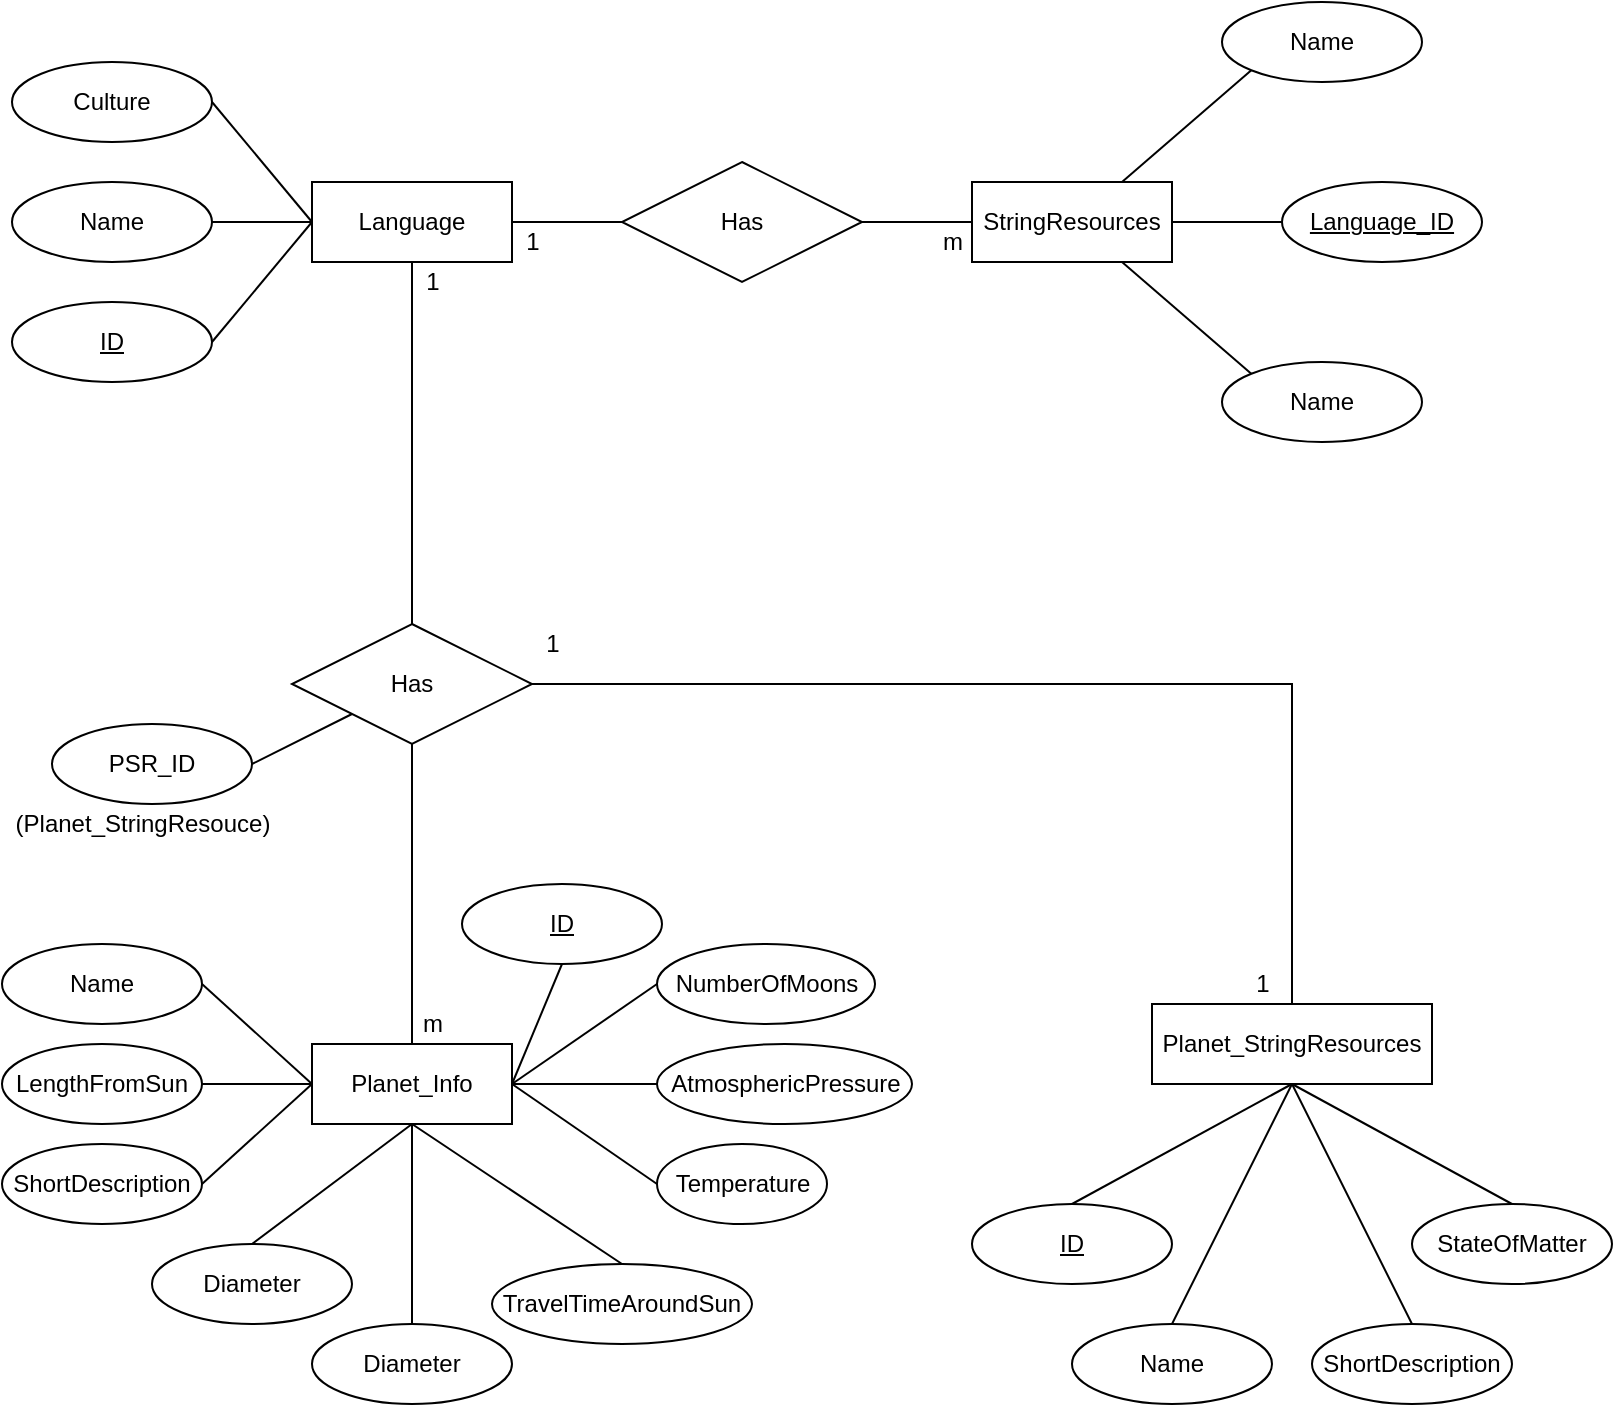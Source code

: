 <mxfile version="16.5.1" type="device"><diagram id="R2lEEEUBdFMjLlhIrx00" name="Page-1"><mxGraphModel dx="1504" dy="754" grid="1" gridSize="10" guides="1" tooltips="1" connect="1" arrows="1" fold="1" page="1" pageScale="1" pageWidth="850" pageHeight="1100" math="0" shadow="0" extFonts="Permanent Marker^https://fonts.googleapis.com/css?family=Permanent+Marker"><root><mxCell id="0"/><mxCell id="1" parent="0"/><mxCell id="aOW0xpbUSgIqvFBtogcx-1" value="Language" style="whiteSpace=wrap;html=1;align=center;" parent="1" vertex="1"><mxGeometry x="170" y="220" width="100" height="40" as="geometry"/></mxCell><mxCell id="aOW0xpbUSgIqvFBtogcx-3" value="Culture" style="ellipse;whiteSpace=wrap;html=1;align=center;" parent="1" vertex="1"><mxGeometry x="20" y="160" width="100" height="40" as="geometry"/></mxCell><mxCell id="aOW0xpbUSgIqvFBtogcx-4" value="Name" style="ellipse;whiteSpace=wrap;html=1;align=center;" parent="1" vertex="1"><mxGeometry x="20" y="220" width="100" height="40" as="geometry"/></mxCell><mxCell id="aOW0xpbUSgIqvFBtogcx-6" value="" style="endArrow=none;html=1;rounded=0;exitX=1;exitY=0.5;exitDx=0;exitDy=0;entryX=0;entryY=0.5;entryDx=0;entryDy=0;" parent="1" source="aOW0xpbUSgIqvFBtogcx-3" target="aOW0xpbUSgIqvFBtogcx-1" edge="1"><mxGeometry width="50" height="50" relative="1" as="geometry"><mxPoint x="130" y="250" as="sourcePoint"/><mxPoint x="180" y="200" as="targetPoint"/></mxGeometry></mxCell><mxCell id="aOW0xpbUSgIqvFBtogcx-7" value="" style="endArrow=none;html=1;rounded=0;entryX=0;entryY=0.5;entryDx=0;entryDy=0;exitX=1;exitY=0.5;exitDx=0;exitDy=0;" parent="1" source="aOW0xpbUSgIqvFBtogcx-4" target="aOW0xpbUSgIqvFBtogcx-1" edge="1"><mxGeometry width="50" height="50" relative="1" as="geometry"><mxPoint x="130" y="340" as="sourcePoint"/><mxPoint x="180" y="290" as="targetPoint"/></mxGeometry></mxCell><mxCell id="aOW0xpbUSgIqvFBtogcx-8" value="StringResources" style="whiteSpace=wrap;html=1;align=center;" parent="1" vertex="1"><mxGeometry x="500" y="220" width="100" height="40" as="geometry"/></mxCell><mxCell id="aOW0xpbUSgIqvFBtogcx-10" value="&lt;u&gt;Language_ID&lt;/u&gt;" style="ellipse;whiteSpace=wrap;html=1;align=center;" parent="1" vertex="1"><mxGeometry x="655" y="220" width="100" height="40" as="geometry"/></mxCell><mxCell id="aOW0xpbUSgIqvFBtogcx-11" value="" style="endArrow=none;html=1;rounded=0;entryX=0;entryY=0.5;entryDx=0;entryDy=0;exitX=1;exitY=0.5;exitDx=0;exitDy=0;" parent="1" source="aOW0xpbUSgIqvFBtogcx-8" target="aOW0xpbUSgIqvFBtogcx-10" edge="1"><mxGeometry width="50" height="50" relative="1" as="geometry"><mxPoint x="595" y="340" as="sourcePoint"/><mxPoint x="645" y="290" as="targetPoint"/></mxGeometry></mxCell><mxCell id="aOW0xpbUSgIqvFBtogcx-12" value="Name" style="ellipse;whiteSpace=wrap;html=1;align=center;" parent="1" vertex="1"><mxGeometry x="625" y="310" width="100" height="40" as="geometry"/></mxCell><mxCell id="aOW0xpbUSgIqvFBtogcx-13" value="" style="endArrow=none;html=1;rounded=0;entryX=0.75;entryY=1;entryDx=0;entryDy=0;exitX=0;exitY=0;exitDx=0;exitDy=0;" parent="1" source="aOW0xpbUSgIqvFBtogcx-12" target="aOW0xpbUSgIqvFBtogcx-8" edge="1"><mxGeometry width="50" height="50" relative="1" as="geometry"><mxPoint x="615" y="350" as="sourcePoint"/><mxPoint x="665" y="300" as="targetPoint"/></mxGeometry></mxCell><mxCell id="aOW0xpbUSgIqvFBtogcx-14" value="Name" style="ellipse;whiteSpace=wrap;html=1;align=center;" parent="1" vertex="1"><mxGeometry x="625" y="130" width="100" height="40" as="geometry"/></mxCell><mxCell id="aOW0xpbUSgIqvFBtogcx-15" value="" style="endArrow=none;html=1;rounded=0;entryX=0;entryY=1;entryDx=0;entryDy=0;exitX=0.75;exitY=0;exitDx=0;exitDy=0;" parent="1" source="aOW0xpbUSgIqvFBtogcx-8" target="aOW0xpbUSgIqvFBtogcx-14" edge="1"><mxGeometry width="50" height="50" relative="1" as="geometry"><mxPoint x="535" y="210" as="sourcePoint"/><mxPoint x="585" y="160" as="targetPoint"/></mxGeometry></mxCell><mxCell id="aOW0xpbUSgIqvFBtogcx-16" value="Has" style="shape=rhombus;perimeter=rhombusPerimeter;whiteSpace=wrap;html=1;align=center;" parent="1" vertex="1"><mxGeometry x="325" y="210" width="120" height="60" as="geometry"/></mxCell><mxCell id="aOW0xpbUSgIqvFBtogcx-17" value="" style="endArrow=none;html=1;rounded=0;entryX=1;entryY=0.5;entryDx=0;entryDy=0;exitX=0;exitY=0.5;exitDx=0;exitDy=0;" parent="1" source="aOW0xpbUSgIqvFBtogcx-16" target="aOW0xpbUSgIqvFBtogcx-1" edge="1"><mxGeometry width="50" height="50" relative="1" as="geometry"><mxPoint x="300" y="410" as="sourcePoint"/><mxPoint x="350" y="360" as="targetPoint"/></mxGeometry></mxCell><mxCell id="aOW0xpbUSgIqvFBtogcx-18" value="" style="endArrow=none;html=1;rounded=0;entryX=0;entryY=0.5;entryDx=0;entryDy=0;exitX=1;exitY=0.5;exitDx=0;exitDy=0;" parent="1" source="aOW0xpbUSgIqvFBtogcx-16" target="aOW0xpbUSgIqvFBtogcx-8" edge="1"><mxGeometry width="50" height="50" relative="1" as="geometry"><mxPoint x="430" y="320" as="sourcePoint"/><mxPoint x="480" y="270" as="targetPoint"/></mxGeometry></mxCell><mxCell id="xU6iHoTOj_Qr66WEpgHz-1" value="Planet_Info" style="whiteSpace=wrap;html=1;align=center;" parent="1" vertex="1"><mxGeometry x="170" y="651" width="100" height="40" as="geometry"/></mxCell><mxCell id="xU6iHoTOj_Qr66WEpgHz-2" value="Has" style="shape=rhombus;perimeter=rhombusPerimeter;whiteSpace=wrap;html=1;align=center;" parent="1" vertex="1"><mxGeometry x="160" y="441" width="120" height="60" as="geometry"/></mxCell><mxCell id="xU6iHoTOj_Qr66WEpgHz-3" value="" style="endArrow=none;html=1;rounded=0;entryX=0.5;entryY=1;entryDx=0;entryDy=0;exitX=0.5;exitY=0;exitDx=0;exitDy=0;endFill=0;" parent="1" source="xU6iHoTOj_Qr66WEpgHz-2" target="aOW0xpbUSgIqvFBtogcx-1" edge="1"><mxGeometry width="50" height="50" relative="1" as="geometry"><mxPoint x="150" y="370" as="sourcePoint"/><mxPoint x="200" y="320" as="targetPoint"/></mxGeometry></mxCell><mxCell id="xU6iHoTOj_Qr66WEpgHz-4" value="" style="endArrow=none;html=1;rounded=0;entryX=0.5;entryY=1;entryDx=0;entryDy=0;exitX=0.5;exitY=0;exitDx=0;exitDy=0;" parent="1" source="xU6iHoTOj_Qr66WEpgHz-1" target="xU6iHoTOj_Qr66WEpgHz-2" edge="1"><mxGeometry width="50" height="50" relative="1" as="geometry"><mxPoint x="210" y="651" as="sourcePoint"/><mxPoint x="220" y="551" as="targetPoint"/></mxGeometry></mxCell><mxCell id="xU6iHoTOj_Qr66WEpgHz-6" value="Name" style="ellipse;whiteSpace=wrap;html=1;align=center;" parent="1" vertex="1"><mxGeometry x="15" y="601" width="100" height="40" as="geometry"/></mxCell><mxCell id="xU6iHoTOj_Qr66WEpgHz-7" value="LengthFromSun" style="ellipse;whiteSpace=wrap;html=1;align=center;" parent="1" vertex="1"><mxGeometry x="15" y="651" width="100" height="40" as="geometry"/></mxCell><mxCell id="xU6iHoTOj_Qr66WEpgHz-8" value="ShortDescription" style="ellipse;whiteSpace=wrap;html=1;align=center;" parent="1" vertex="1"><mxGeometry x="15" y="701" width="100" height="40" as="geometry"/></mxCell><mxCell id="xU6iHoTOj_Qr66WEpgHz-9" value="Diameter" style="ellipse;whiteSpace=wrap;html=1;align=center;" parent="1" vertex="1"><mxGeometry x="170" y="791" width="100" height="40" as="geometry"/></mxCell><mxCell id="xU6iHoTOj_Qr66WEpgHz-10" value="TravelTimeAroundSun" style="ellipse;whiteSpace=wrap;html=1;align=center;" parent="1" vertex="1"><mxGeometry x="260" y="761" width="130" height="40" as="geometry"/></mxCell><mxCell id="xU6iHoTOj_Qr66WEpgHz-11" value="Temperature" style="ellipse;whiteSpace=wrap;html=1;align=center;" parent="1" vertex="1"><mxGeometry x="342.5" y="701" width="85" height="40" as="geometry"/></mxCell><mxCell id="xU6iHoTOj_Qr66WEpgHz-12" value="AtmosphericPressure" style="ellipse;whiteSpace=wrap;html=1;align=center;" parent="1" vertex="1"><mxGeometry x="342.5" y="651" width="127.5" height="40" as="geometry"/></mxCell><mxCell id="xU6iHoTOj_Qr66WEpgHz-13" value="NumberOfMoons" style="ellipse;whiteSpace=wrap;html=1;align=center;" parent="1" vertex="1"><mxGeometry x="342.5" y="601" width="109" height="40" as="geometry"/></mxCell><mxCell id="xU6iHoTOj_Qr66WEpgHz-14" value="" style="endArrow=none;html=1;rounded=0;entryX=0;entryY=0.5;entryDx=0;entryDy=0;" parent="1" target="xU6iHoTOj_Qr66WEpgHz-13" edge="1"><mxGeometry width="50" height="50" relative="1" as="geometry"><mxPoint x="270" y="671" as="sourcePoint"/><mxPoint x="330" y="621" as="targetPoint"/></mxGeometry></mxCell><mxCell id="xU6iHoTOj_Qr66WEpgHz-15" value="" style="endArrow=none;html=1;rounded=0;exitX=1;exitY=0.5;exitDx=0;exitDy=0;entryX=0;entryY=0.5;entryDx=0;entryDy=0;" parent="1" source="xU6iHoTOj_Qr66WEpgHz-1" target="xU6iHoTOj_Qr66WEpgHz-12" edge="1"><mxGeometry width="50" height="50" relative="1" as="geometry"><mxPoint x="280" y="671" as="sourcePoint"/><mxPoint x="371.0" y="661" as="targetPoint"/></mxGeometry></mxCell><mxCell id="xU6iHoTOj_Qr66WEpgHz-16" value="" style="endArrow=none;html=1;rounded=0;entryX=0;entryY=0.5;entryDx=0;entryDy=0;" parent="1" target="xU6iHoTOj_Qr66WEpgHz-11" edge="1"><mxGeometry width="50" height="50" relative="1" as="geometry"><mxPoint x="270" y="671" as="sourcePoint"/><mxPoint x="352.5" y="706" as="targetPoint"/></mxGeometry></mxCell><mxCell id="xU6iHoTOj_Qr66WEpgHz-17" value="" style="endArrow=none;html=1;rounded=0;exitX=0.5;exitY=0;exitDx=0;exitDy=0;entryX=0.5;entryY=1;entryDx=0;entryDy=0;" parent="1" source="xU6iHoTOj_Qr66WEpgHz-9" target="xU6iHoTOj_Qr66WEpgHz-1" edge="1"><mxGeometry width="50" height="50" relative="1" as="geometry"><mxPoint x="200" y="791" as="sourcePoint"/><mxPoint x="250" y="741" as="targetPoint"/></mxGeometry></mxCell><mxCell id="xU6iHoTOj_Qr66WEpgHz-18" value="" style="endArrow=none;html=1;rounded=0;exitX=0.5;exitY=0;exitDx=0;exitDy=0;entryX=0.5;entryY=1;entryDx=0;entryDy=0;" parent="1" source="xU6iHoTOj_Qr66WEpgHz-10" target="xU6iHoTOj_Qr66WEpgHz-1" edge="1"><mxGeometry width="50" height="50" relative="1" as="geometry"><mxPoint x="270" y="781" as="sourcePoint"/><mxPoint x="320" y="731" as="targetPoint"/></mxGeometry></mxCell><mxCell id="xU6iHoTOj_Qr66WEpgHz-19" value="" style="endArrow=none;html=1;rounded=0;exitX=1;exitY=0.5;exitDx=0;exitDy=0;entryX=0;entryY=0.5;entryDx=0;entryDy=0;" parent="1" source="xU6iHoTOj_Qr66WEpgHz-8" target="xU6iHoTOj_Qr66WEpgHz-1" edge="1"><mxGeometry width="50" height="50" relative="1" as="geometry"><mxPoint x="180" y="761" as="sourcePoint"/><mxPoint x="230" y="711" as="targetPoint"/></mxGeometry></mxCell><mxCell id="xU6iHoTOj_Qr66WEpgHz-20" value="" style="endArrow=none;html=1;rounded=0;exitX=1;exitY=0.5;exitDx=0;exitDy=0;entryX=0;entryY=0.5;entryDx=0;entryDy=0;" parent="1" source="xU6iHoTOj_Qr66WEpgHz-7" target="xU6iHoTOj_Qr66WEpgHz-1" edge="1"><mxGeometry width="50" height="50" relative="1" as="geometry"><mxPoint x="180" y="761" as="sourcePoint"/><mxPoint x="230" y="711" as="targetPoint"/></mxGeometry></mxCell><mxCell id="xU6iHoTOj_Qr66WEpgHz-21" value="" style="endArrow=none;html=1;rounded=0;exitX=1;exitY=0.5;exitDx=0;exitDy=0;entryX=0;entryY=0.5;entryDx=0;entryDy=0;" parent="1" source="xU6iHoTOj_Qr66WEpgHz-6" target="xU6iHoTOj_Qr66WEpgHz-1" edge="1"><mxGeometry width="50" height="50" relative="1" as="geometry"><mxPoint x="90" y="661" as="sourcePoint"/><mxPoint x="140" y="611" as="targetPoint"/></mxGeometry></mxCell><mxCell id="GjABCVVUCdE-QCtc_fq_-2" style="rounded=0;orthogonalLoop=1;jettySize=auto;html=1;exitX=1;exitY=0.5;exitDx=0;exitDy=0;entryX=0;entryY=0.5;entryDx=0;entryDy=0;endArrow=none;endFill=0;" parent="1" source="GjABCVVUCdE-QCtc_fq_-1" target="aOW0xpbUSgIqvFBtogcx-1" edge="1"><mxGeometry relative="1" as="geometry"/></mxCell><mxCell id="GjABCVVUCdE-QCtc_fq_-1" value="&lt;u&gt;ID&lt;/u&gt;" style="ellipse;whiteSpace=wrap;html=1;align=center;" parent="1" vertex="1"><mxGeometry x="20" y="280" width="100" height="40" as="geometry"/></mxCell><mxCell id="GjABCVVUCdE-QCtc_fq_-3" value="1" style="text;html=1;align=center;verticalAlign=middle;resizable=0;points=[];autosize=1;strokeColor=none;fillColor=none;" parent="1" vertex="1"><mxGeometry x="220" y="260" width="20" height="20" as="geometry"/></mxCell><mxCell id="GjABCVVUCdE-QCtc_fq_-4" value="m" style="text;html=1;align=center;verticalAlign=middle;resizable=0;points=[];autosize=1;strokeColor=none;fillColor=none;" parent="1" vertex="1"><mxGeometry x="215" y="631" width="30" height="20" as="geometry"/></mxCell><mxCell id="GjABCVVUCdE-QCtc_fq_-5" value="1" style="text;html=1;align=center;verticalAlign=middle;resizable=0;points=[];autosize=1;strokeColor=none;fillColor=none;" parent="1" vertex="1"><mxGeometry x="270" y="240" width="20" height="20" as="geometry"/></mxCell><mxCell id="GjABCVVUCdE-QCtc_fq_-6" value="m" style="text;html=1;align=center;verticalAlign=middle;resizable=0;points=[];autosize=1;strokeColor=none;fillColor=none;" parent="1" vertex="1"><mxGeometry x="475" y="240" width="30" height="20" as="geometry"/></mxCell><mxCell id="7mJ9DPT5Pc15gqaAs0-d-1" value="Diameter" style="ellipse;whiteSpace=wrap;html=1;align=center;" vertex="1" parent="1"><mxGeometry x="90" y="751" width="100" height="40" as="geometry"/></mxCell><mxCell id="7mJ9DPT5Pc15gqaAs0-d-3" value="" style="endArrow=none;html=1;rounded=0;exitX=0.5;exitY=0;exitDx=0;exitDy=0;entryX=0.5;entryY=1;entryDx=0;entryDy=0;" edge="1" parent="1" source="7mJ9DPT5Pc15gqaAs0-d-1" target="xU6iHoTOj_Qr66WEpgHz-1"><mxGeometry relative="1" as="geometry"><mxPoint x="160" y="801" as="sourcePoint"/><mxPoint x="320" y="801" as="targetPoint"/></mxGeometry></mxCell><mxCell id="7mJ9DPT5Pc15gqaAs0-d-5" value="" style="endArrow=none;html=1;rounded=0;exitX=1;exitY=0.5;exitDx=0;exitDy=0;entryX=0.5;entryY=0;entryDx=0;entryDy=0;" edge="1" parent="1" source="xU6iHoTOj_Qr66WEpgHz-2" target="7mJ9DPT5Pc15gqaAs0-d-6"><mxGeometry relative="1" as="geometry"><mxPoint x="440" y="501" as="sourcePoint"/><mxPoint x="570" y="561" as="targetPoint"/><Array as="points"><mxPoint x="660" y="471"/></Array></mxGeometry></mxCell><mxCell id="7mJ9DPT5Pc15gqaAs0-d-6" value="Planet_StringResources" style="whiteSpace=wrap;html=1;align=center;" vertex="1" parent="1"><mxGeometry x="590" y="631" width="140" height="40" as="geometry"/></mxCell><mxCell id="7mJ9DPT5Pc15gqaAs0-d-7" value="PSR_ID" style="ellipse;whiteSpace=wrap;html=1;align=center;" vertex="1" parent="1"><mxGeometry x="40" y="491" width="100" height="40" as="geometry"/></mxCell><mxCell id="7mJ9DPT5Pc15gqaAs0-d-8" value="" style="endArrow=none;html=1;rounded=0;exitX=1;exitY=0.5;exitDx=0;exitDy=0;entryX=0;entryY=1;entryDx=0;entryDy=0;" edge="1" parent="1" source="7mJ9DPT5Pc15gqaAs0-d-7" target="xU6iHoTOj_Qr66WEpgHz-2"><mxGeometry relative="1" as="geometry"><mxPoint x="140" y="521" as="sourcePoint"/><mxPoint x="300" y="521" as="targetPoint"/></mxGeometry></mxCell><mxCell id="7mJ9DPT5Pc15gqaAs0-d-9" value="&lt;u&gt;ID&lt;/u&gt;" style="ellipse;whiteSpace=wrap;html=1;align=center;" vertex="1" parent="1"><mxGeometry x="500" y="731" width="100" height="40" as="geometry"/></mxCell><mxCell id="7mJ9DPT5Pc15gqaAs0-d-10" value="Name" style="ellipse;whiteSpace=wrap;html=1;align=center;" vertex="1" parent="1"><mxGeometry x="550" y="791" width="100" height="40" as="geometry"/></mxCell><mxCell id="7mJ9DPT5Pc15gqaAs0-d-11" value="ShortDescription" style="ellipse;whiteSpace=wrap;html=1;align=center;" vertex="1" parent="1"><mxGeometry x="670" y="791" width="100" height="40" as="geometry"/></mxCell><mxCell id="7mJ9DPT5Pc15gqaAs0-d-12" value="StateOfMatter" style="ellipse;whiteSpace=wrap;html=1;align=center;" vertex="1" parent="1"><mxGeometry x="720" y="731" width="100" height="40" as="geometry"/></mxCell><mxCell id="7mJ9DPT5Pc15gqaAs0-d-13" value="" style="endArrow=none;html=1;rounded=0;exitX=0.5;exitY=0;exitDx=0;exitDy=0;entryX=0.5;entryY=1;entryDx=0;entryDy=0;" edge="1" parent="1" source="7mJ9DPT5Pc15gqaAs0-d-10" target="7mJ9DPT5Pc15gqaAs0-d-6"><mxGeometry relative="1" as="geometry"><mxPoint x="600" y="741" as="sourcePoint"/><mxPoint x="760" y="741" as="targetPoint"/></mxGeometry></mxCell><mxCell id="7mJ9DPT5Pc15gqaAs0-d-14" value="" style="endArrow=none;html=1;rounded=0;exitX=0.5;exitY=0;exitDx=0;exitDy=0;entryX=0.5;entryY=1;entryDx=0;entryDy=0;" edge="1" parent="1" source="7mJ9DPT5Pc15gqaAs0-d-9" target="7mJ9DPT5Pc15gqaAs0-d-6"><mxGeometry relative="1" as="geometry"><mxPoint x="560" y="721" as="sourcePoint"/><mxPoint x="720" y="721" as="targetPoint"/></mxGeometry></mxCell><mxCell id="7mJ9DPT5Pc15gqaAs0-d-17" value="" style="endArrow=none;html=1;rounded=0;exitX=0.5;exitY=0;exitDx=0;exitDy=0;entryX=0.5;entryY=1;entryDx=0;entryDy=0;" edge="1" parent="1" source="7mJ9DPT5Pc15gqaAs0-d-11" target="7mJ9DPT5Pc15gqaAs0-d-6"><mxGeometry relative="1" as="geometry"><mxPoint x="690" y="751" as="sourcePoint"/><mxPoint x="850" y="751" as="targetPoint"/></mxGeometry></mxCell><mxCell id="7mJ9DPT5Pc15gqaAs0-d-18" value="" style="endArrow=none;html=1;rounded=0;entryX=0.5;entryY=0;entryDx=0;entryDy=0;exitX=0.5;exitY=1;exitDx=0;exitDy=0;" edge="1" parent="1" source="7mJ9DPT5Pc15gqaAs0-d-6" target="7mJ9DPT5Pc15gqaAs0-d-12"><mxGeometry relative="1" as="geometry"><mxPoint x="630" y="721" as="sourcePoint"/><mxPoint x="790" y="721" as="targetPoint"/></mxGeometry></mxCell><mxCell id="7mJ9DPT5Pc15gqaAs0-d-19" value="1" style="text;html=1;align=center;verticalAlign=middle;resizable=0;points=[];autosize=1;strokeColor=none;fillColor=none;" vertex="1" parent="1"><mxGeometry x="280" y="441" width="20" height="20" as="geometry"/></mxCell><mxCell id="7mJ9DPT5Pc15gqaAs0-d-21" value="1" style="text;html=1;align=center;verticalAlign=middle;resizable=0;points=[];autosize=1;strokeColor=none;fillColor=none;" vertex="1" parent="1"><mxGeometry x="635" y="611" width="20" height="20" as="geometry"/></mxCell><mxCell id="7mJ9DPT5Pc15gqaAs0-d-22" value="(Planet_StringResouce)" style="text;html=1;align=center;verticalAlign=middle;resizable=0;points=[];autosize=1;strokeColor=none;fillColor=none;" vertex="1" parent="1"><mxGeometry x="15" y="531" width="140" height="20" as="geometry"/></mxCell><mxCell id="7mJ9DPT5Pc15gqaAs0-d-23" value="&lt;u&gt;ID&lt;/u&gt;" style="ellipse;whiteSpace=wrap;html=1;align=center;" vertex="1" parent="1"><mxGeometry x="245" y="571" width="100" height="40" as="geometry"/></mxCell><mxCell id="7mJ9DPT5Pc15gqaAs0-d-24" value="" style="endArrow=none;html=1;rounded=0;entryX=0.5;entryY=1;entryDx=0;entryDy=0;exitX=1;exitY=0.5;exitDx=0;exitDy=0;" edge="1" parent="1" source="xU6iHoTOj_Qr66WEpgHz-1" target="7mJ9DPT5Pc15gqaAs0-d-23"><mxGeometry width="50" height="50" relative="1" as="geometry"><mxPoint x="280.0" y="681" as="sourcePoint"/><mxPoint x="352.5" y="631" as="targetPoint"/></mxGeometry></mxCell></root></mxGraphModel></diagram></mxfile>